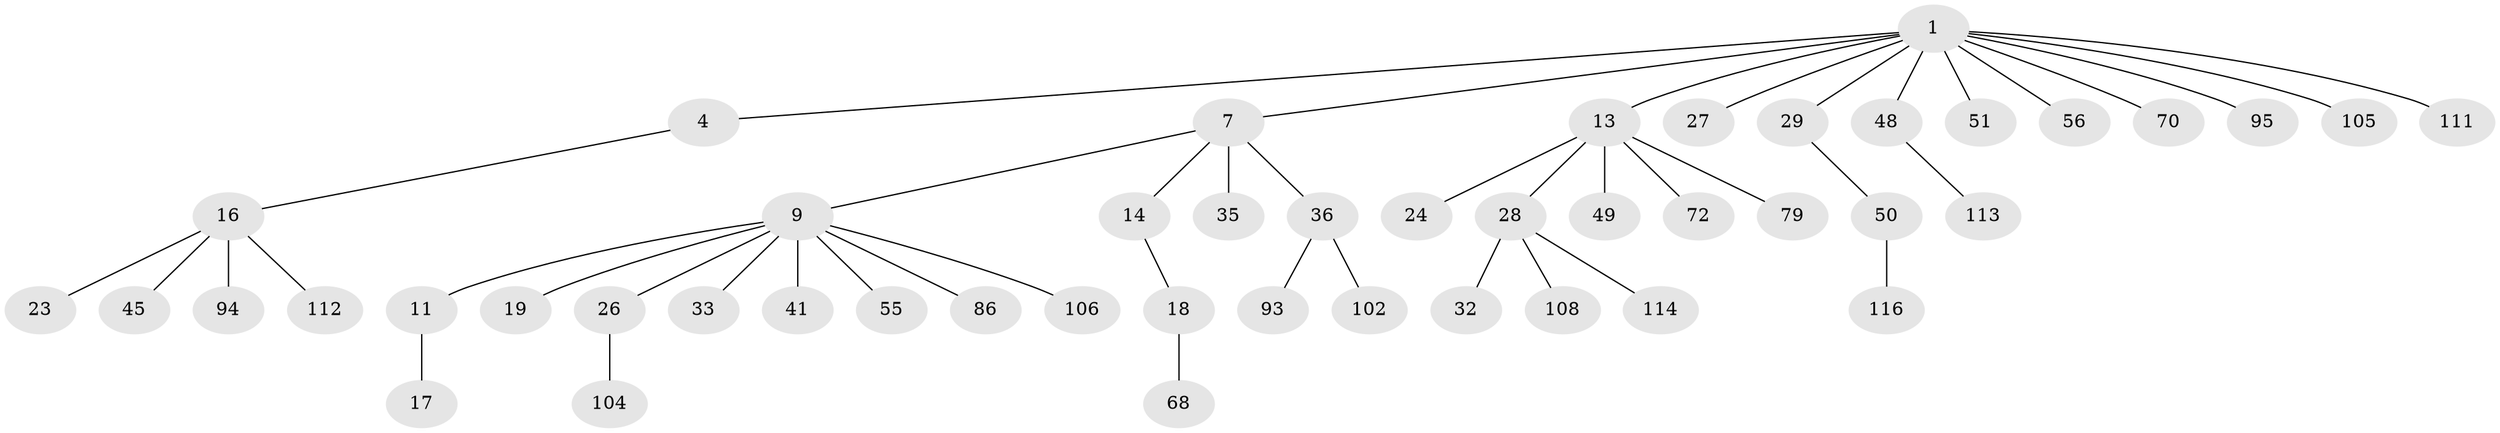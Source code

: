 // original degree distribution, {4: 0.07627118644067797, 3: 0.11016949152542373, 5: 0.0423728813559322, 7: 0.01694915254237288, 2: 0.22033898305084745, 1: 0.5254237288135594, 6: 0.00847457627118644}
// Generated by graph-tools (version 1.1) at 2025/19/03/04/25 18:19:11]
// undirected, 47 vertices, 46 edges
graph export_dot {
graph [start="1"]
  node [color=gray90,style=filled];
  1 [super="+64+2+5+6"];
  4 [super="+67"];
  7 [super="+10+83+34+8"];
  9 [super="+25"];
  11;
  13 [super="+15"];
  14;
  16 [super="+80+59+21+66"];
  17;
  18 [super="+117"];
  19 [super="+57+78+20"];
  23;
  24 [super="+54"];
  26 [super="+42+92+31+43"];
  27;
  28;
  29 [super="+71"];
  32 [super="+82"];
  33;
  35 [super="+90"];
  36 [super="+44+39"];
  41;
  45;
  48 [super="+53"];
  49 [super="+65"];
  50 [super="+74+99"];
  51 [super="+110"];
  55 [super="+91"];
  56;
  68;
  70;
  72;
  79;
  86 [super="+103"];
  93;
  94 [super="+118+96"];
  95;
  102;
  104;
  105;
  106;
  108;
  111;
  112;
  113;
  114;
  116;
  1 -- 111;
  1 -- 48;
  1 -- 51;
  1 -- 4;
  1 -- 7;
  1 -- 27;
  1 -- 56;
  1 -- 13;
  1 -- 29;
  1 -- 95;
  1 -- 105;
  1 -- 70;
  4 -- 16;
  7 -- 35;
  7 -- 14;
  7 -- 9;
  7 -- 36;
  9 -- 11;
  9 -- 19;
  9 -- 41;
  9 -- 55;
  9 -- 86;
  9 -- 26;
  9 -- 106;
  9 -- 33;
  11 -- 17;
  13 -- 72;
  13 -- 79;
  13 -- 24;
  13 -- 49;
  13 -- 28;
  14 -- 18;
  16 -- 94;
  16 -- 112;
  16 -- 45;
  16 -- 23;
  18 -- 68;
  26 -- 104;
  28 -- 32;
  28 -- 108;
  28 -- 114;
  29 -- 50;
  36 -- 93;
  36 -- 102;
  48 -- 113;
  50 -- 116;
}
